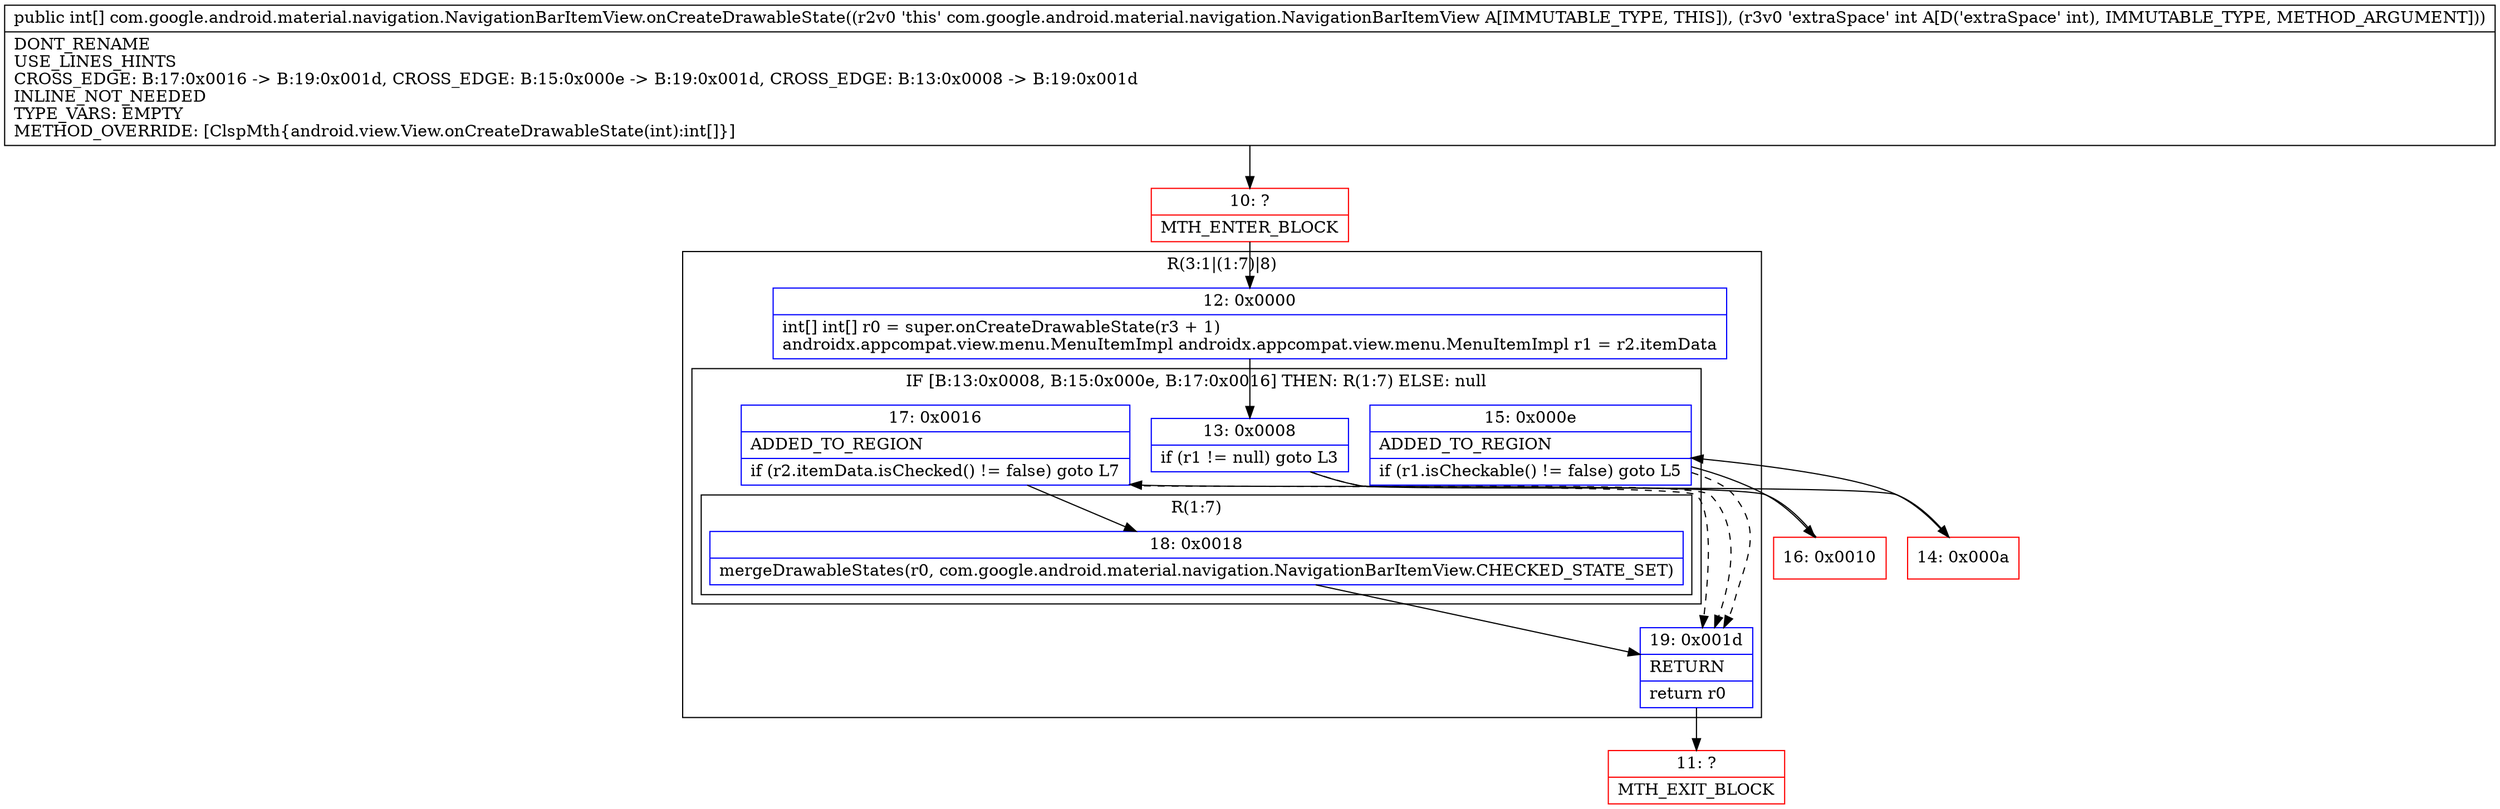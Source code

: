 digraph "CFG forcom.google.android.material.navigation.NavigationBarItemView.onCreateDrawableState(I)[I" {
subgraph cluster_Region_379362074 {
label = "R(3:1|(1:7)|8)";
node [shape=record,color=blue];
Node_12 [shape=record,label="{12\:\ 0x0000|int[] int[] r0 = super.onCreateDrawableState(r3 + 1)\landroidx.appcompat.view.menu.MenuItemImpl androidx.appcompat.view.menu.MenuItemImpl r1 = r2.itemData\l}"];
subgraph cluster_IfRegion_811837712 {
label = "IF [B:13:0x0008, B:15:0x000e, B:17:0x0016] THEN: R(1:7) ELSE: null";
node [shape=record,color=blue];
Node_13 [shape=record,label="{13\:\ 0x0008|if (r1 != null) goto L3\l}"];
Node_15 [shape=record,label="{15\:\ 0x000e|ADDED_TO_REGION\l|if (r1.isCheckable() != false) goto L5\l}"];
Node_17 [shape=record,label="{17\:\ 0x0016|ADDED_TO_REGION\l|if (r2.itemData.isChecked() != false) goto L7\l}"];
subgraph cluster_Region_942348687 {
label = "R(1:7)";
node [shape=record,color=blue];
Node_18 [shape=record,label="{18\:\ 0x0018|mergeDrawableStates(r0, com.google.android.material.navigation.NavigationBarItemView.CHECKED_STATE_SET)\l}"];
}
}
Node_19 [shape=record,label="{19\:\ 0x001d|RETURN\l|return r0\l}"];
}
Node_10 [shape=record,color=red,label="{10\:\ ?|MTH_ENTER_BLOCK\l}"];
Node_14 [shape=record,color=red,label="{14\:\ 0x000a}"];
Node_16 [shape=record,color=red,label="{16\:\ 0x0010}"];
Node_11 [shape=record,color=red,label="{11\:\ ?|MTH_EXIT_BLOCK\l}"];
MethodNode[shape=record,label="{public int[] com.google.android.material.navigation.NavigationBarItemView.onCreateDrawableState((r2v0 'this' com.google.android.material.navigation.NavigationBarItemView A[IMMUTABLE_TYPE, THIS]), (r3v0 'extraSpace' int A[D('extraSpace' int), IMMUTABLE_TYPE, METHOD_ARGUMENT]))  | DONT_RENAME\lUSE_LINES_HINTS\lCROSS_EDGE: B:17:0x0016 \-\> B:19:0x001d, CROSS_EDGE: B:15:0x000e \-\> B:19:0x001d, CROSS_EDGE: B:13:0x0008 \-\> B:19:0x001d\lINLINE_NOT_NEEDED\lTYPE_VARS: EMPTY\lMETHOD_OVERRIDE: [ClspMth\{android.view.View.onCreateDrawableState(int):int[]\}]\l}"];
MethodNode -> Node_10;Node_12 -> Node_13;
Node_13 -> Node_14;
Node_13 -> Node_19[style=dashed];
Node_15 -> Node_16;
Node_15 -> Node_19[style=dashed];
Node_17 -> Node_18;
Node_17 -> Node_19[style=dashed];
Node_18 -> Node_19;
Node_19 -> Node_11;
Node_10 -> Node_12;
Node_14 -> Node_15;
Node_16 -> Node_17;
}

